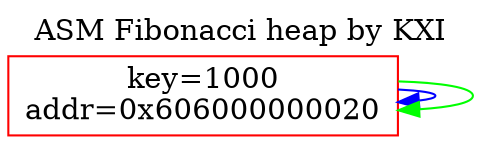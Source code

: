 digraph G {
labelloc="t"
label="ASM Fibonacci heap by KXI"
rankdir=TB;
node [shape=box];
{ rank=same; n0x606000000020 [label="key=1000
addr=0x606000000020"];
n0x606000000020 [color=red];
n0x606000000020 -> n0x606000000020 [color=blue];
n0x606000000020 -> n0x606000000020 [color=green];
}
}
